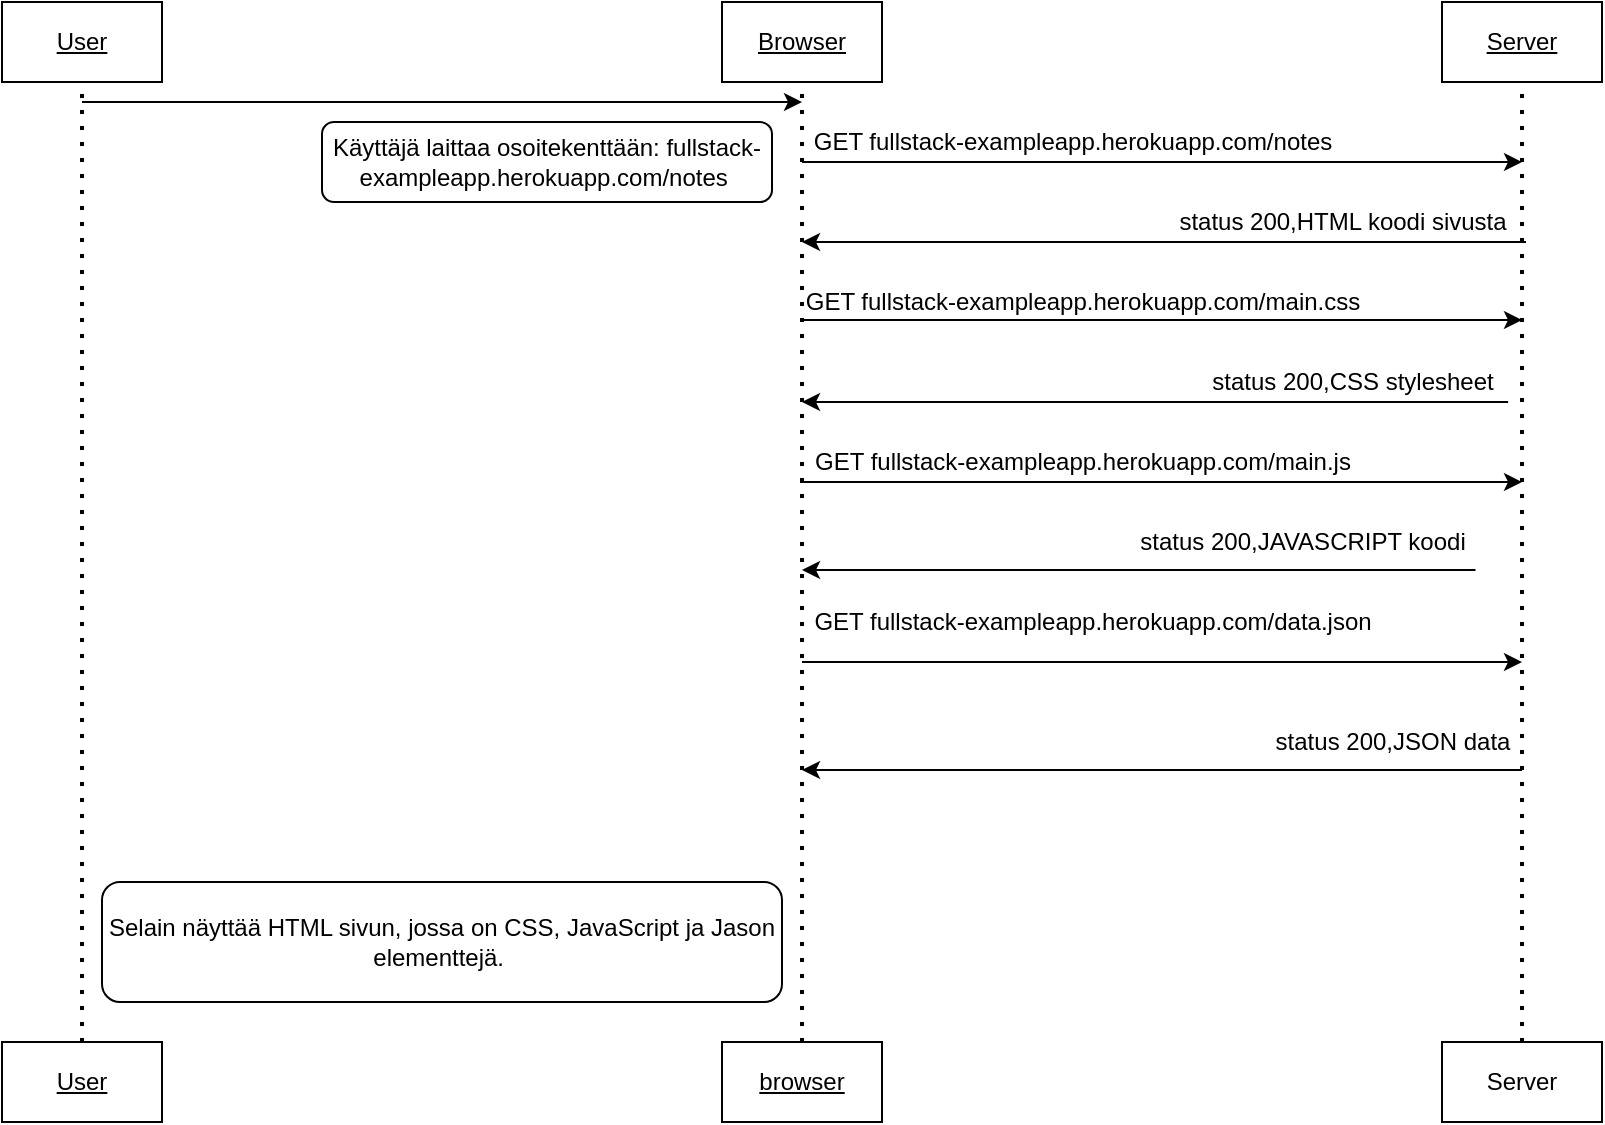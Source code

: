 <mxfile version="13.7.3" type="device"><diagram id="-N1jwQIxOoSoW8Y0FPxZ" name="Page-1"><mxGraphModel dx="1086" dy="577" grid="1" gridSize="10" guides="1" tooltips="1" connect="1" arrows="1" fold="1" page="1" pageScale="1" pageWidth="850" pageHeight="1100" math="0" shadow="0"><root><mxCell id="0"/><mxCell id="1" parent="0"/><mxCell id="JSX2kLnaL7vbXi6F4MDq-1" value="&lt;u&gt;User&lt;/u&gt;" style="rounded=0;whiteSpace=wrap;html=1;" parent="1" vertex="1"><mxGeometry x="40" width="80" height="40" as="geometry"/></mxCell><mxCell id="JSX2kLnaL7vbXi6F4MDq-2" value="&lt;u&gt;User&lt;/u&gt;" style="rounded=0;whiteSpace=wrap;html=1;" parent="1" vertex="1"><mxGeometry x="40" y="520" width="80" height="40" as="geometry"/></mxCell><mxCell id="JSX2kLnaL7vbXi6F4MDq-3" value="&lt;u&gt;Server&lt;/u&gt;" style="rounded=0;whiteSpace=wrap;html=1;" parent="1" vertex="1"><mxGeometry x="760" width="80" height="40" as="geometry"/></mxCell><mxCell id="JSX2kLnaL7vbXi6F4MDq-5" value="&lt;u&gt;Browser&lt;/u&gt;" style="rounded=0;whiteSpace=wrap;html=1;" parent="1" vertex="1"><mxGeometry x="400" width="80" height="40" as="geometry"/></mxCell><mxCell id="JSX2kLnaL7vbXi6F4MDq-6" value="&lt;u&gt;browser&lt;/u&gt;" style="rounded=0;whiteSpace=wrap;html=1;" parent="1" vertex="1"><mxGeometry x="400" y="520" width="80" height="40" as="geometry"/></mxCell><mxCell id="JSX2kLnaL7vbXi6F4MDq-8" value="Server" style="rounded=0;whiteSpace=wrap;html=1;" parent="1" vertex="1"><mxGeometry x="760" y="520" width="80" height="40" as="geometry"/></mxCell><mxCell id="JSX2kLnaL7vbXi6F4MDq-9" value="" style="endArrow=none;dashed=1;html=1;dashPattern=1 3;strokeWidth=2;entryX=0.5;entryY=1;entryDx=0;entryDy=0;exitX=0.5;exitY=0;exitDx=0;exitDy=0;" parent="1" source="JSX2kLnaL7vbXi6F4MDq-6" target="JSX2kLnaL7vbXi6F4MDq-5" edge="1"><mxGeometry width="50" height="50" relative="1" as="geometry"><mxPoint x="400" y="320" as="sourcePoint"/><mxPoint x="450" y="270" as="targetPoint"/></mxGeometry></mxCell><mxCell id="JSX2kLnaL7vbXi6F4MDq-10" value="" style="endArrow=none;dashed=1;html=1;dashPattern=1 3;strokeWidth=2;exitX=0.5;exitY=0;exitDx=0;exitDy=0;entryX=0.5;entryY=1;entryDx=0;entryDy=0;" parent="1" source="JSX2kLnaL7vbXi6F4MDq-2" target="JSX2kLnaL7vbXi6F4MDq-1" edge="1"><mxGeometry width="50" height="50" relative="1" as="geometry"><mxPoint x="400" y="320" as="sourcePoint"/><mxPoint x="450" y="270" as="targetPoint"/></mxGeometry></mxCell><mxCell id="JSX2kLnaL7vbXi6F4MDq-11" value="" style="endArrow=none;dashed=1;html=1;dashPattern=1 3;strokeWidth=2;entryX=0.5;entryY=1;entryDx=0;entryDy=0;exitX=0.5;exitY=0;exitDx=0;exitDy=0;" parent="1" source="JSX2kLnaL7vbXi6F4MDq-8" target="JSX2kLnaL7vbXi6F4MDq-3" edge="1"><mxGeometry width="50" height="50" relative="1" as="geometry"><mxPoint x="800" y="478" as="sourcePoint"/><mxPoint x="450" y="270" as="targetPoint"/></mxGeometry></mxCell><mxCell id="JSX2kLnaL7vbXi6F4MDq-12" value="" style="endArrow=classic;html=1;" parent="1" edge="1"><mxGeometry width="50" height="50" relative="1" as="geometry"><mxPoint x="80" y="50" as="sourcePoint"/><mxPoint x="440" y="50" as="targetPoint"/></mxGeometry></mxCell><mxCell id="JSX2kLnaL7vbXi6F4MDq-13" value="Käyttäjä laittaa osoitekenttään: fullstack-exampleapp.herokuapp.com/notes&amp;nbsp;" style="rounded=1;whiteSpace=wrap;html=1;" parent="1" vertex="1"><mxGeometry x="200" y="60" width="225" height="40" as="geometry"/></mxCell><mxCell id="JSX2kLnaL7vbXi6F4MDq-14" value="" style="endArrow=classic;html=1;exitX=0.988;exitY=1;exitDx=0;exitDy=0;exitPerimeter=0;" parent="1" source="JSX2kLnaL7vbXi6F4MDq-29" edge="1"><mxGeometry width="50" height="50" relative="1" as="geometry"><mxPoint x="800" y="260" as="sourcePoint"/><mxPoint x="440" y="200" as="targetPoint"/></mxGeometry></mxCell><mxCell id="JSX2kLnaL7vbXi6F4MDq-15" value="" style="endArrow=classic;html=1;" parent="1" edge="1"><mxGeometry width="50" height="50" relative="1" as="geometry"><mxPoint x="440" y="80" as="sourcePoint"/><mxPoint x="800" y="80" as="targetPoint"/></mxGeometry></mxCell><mxCell id="JSX2kLnaL7vbXi6F4MDq-16" value="" style="endArrow=classic;html=1;exitX=0.982;exitY=1.2;exitDx=0;exitDy=0;exitPerimeter=0;" parent="1" source="JSX2kLnaL7vbXi6F4MDq-30" edge="1"><mxGeometry width="50" height="50" relative="1" as="geometry"><mxPoint x="800" y="380" as="sourcePoint"/><mxPoint x="440" y="284" as="targetPoint"/></mxGeometry></mxCell><mxCell id="JSX2kLnaL7vbXi6F4MDq-17" value="" style="endArrow=classic;html=1;" parent="1" edge="1"><mxGeometry width="50" height="50" relative="1" as="geometry"><mxPoint x="439" y="240" as="sourcePoint"/><mxPoint x="800" y="240" as="targetPoint"/></mxGeometry></mxCell><mxCell id="JSX2kLnaL7vbXi6F4MDq-18" value="" style="endArrow=classic;html=1;" parent="1" edge="1"><mxGeometry width="50" height="50" relative="1" as="geometry"><mxPoint x="440" y="330" as="sourcePoint"/><mxPoint x="800" y="330" as="targetPoint"/></mxGeometry></mxCell><mxCell id="JSX2kLnaL7vbXi6F4MDq-19" value="" style="endArrow=classic;html=1;" parent="1" edge="1"><mxGeometry width="50" height="50" relative="1" as="geometry"><mxPoint x="800" y="384" as="sourcePoint"/><mxPoint x="440" y="384" as="targetPoint"/></mxGeometry></mxCell><mxCell id="JSX2kLnaL7vbXi6F4MDq-20" value="" style="endArrow=classic;html=1;" parent="1" edge="1"><mxGeometry width="50" height="50" relative="1" as="geometry"><mxPoint x="802" y="120" as="sourcePoint"/><mxPoint x="440" y="120" as="targetPoint"/></mxGeometry></mxCell><mxCell id="JSX2kLnaL7vbXi6F4MDq-21" value="" style="endArrow=classic;html=1;" parent="1" edge="1"><mxGeometry width="50" height="50" relative="1" as="geometry"><mxPoint x="440" y="159" as="sourcePoint"/><mxPoint x="800" y="159" as="targetPoint"/></mxGeometry></mxCell><mxCell id="JSX2kLnaL7vbXi6F4MDq-22" value="GET fullstack-exampleapp.herokuapp.com/notes" style="text;html=1;align=center;verticalAlign=middle;resizable=0;points=[];autosize=1;" parent="1" vertex="1"><mxGeometry x="440" y="60" width="270" height="20" as="geometry"/></mxCell><mxCell id="JSX2kLnaL7vbXi6F4MDq-23" value="status 200,HTML koodi sivusta" style="text;html=1;align=center;verticalAlign=middle;resizable=0;points=[];autosize=1;" parent="1" vertex="1"><mxGeometry x="620" y="100" width="180" height="20" as="geometry"/></mxCell><mxCell id="JSX2kLnaL7vbXi6F4MDq-26" value="GET fullstack-exampleapp.herokuapp.com/main.js" style="text;html=1;align=center;verticalAlign=middle;resizable=0;points=[];autosize=1;" parent="1" vertex="1"><mxGeometry x="440" y="220" width="280" height="20" as="geometry"/></mxCell><mxCell id="JSX2kLnaL7vbXi6F4MDq-27" value="GET fullstack-exampleapp.herokuapp.com/main.css" style="text;html=1;align=center;verticalAlign=middle;resizable=0;points=[];autosize=1;" parent="1" vertex="1"><mxGeometry x="435" y="140" width="290" height="20" as="geometry"/></mxCell><mxCell id="JSX2kLnaL7vbXi6F4MDq-28" value="GET fullstack-exampleapp.herokuapp.com/data.json" style="text;html=1;align=center;verticalAlign=middle;resizable=0;points=[];autosize=1;" parent="1" vertex="1"><mxGeometry x="440" y="300" width="290" height="20" as="geometry"/></mxCell><mxCell id="JSX2kLnaL7vbXi6F4MDq-29" value="status 200,CSS stylesheet" style="text;html=1;align=center;verticalAlign=middle;resizable=0;points=[];autosize=1;" parent="1" vertex="1"><mxGeometry x="635" y="180" width="160" height="20" as="geometry"/></mxCell><mxCell id="JSX2kLnaL7vbXi6F4MDq-30" value="status 200,JAVASCRIPT koodi" style="text;html=1;align=center;verticalAlign=middle;resizable=0;points=[];autosize=1;" parent="1" vertex="1"><mxGeometry x="600" y="260" width="180" height="20" as="geometry"/></mxCell><mxCell id="JSX2kLnaL7vbXi6F4MDq-31" value="status 200,JSON data" style="text;html=1;align=center;verticalAlign=middle;resizable=0;points=[];autosize=1;" parent="1" vertex="1"><mxGeometry x="670" y="360" width="130" height="20" as="geometry"/></mxCell><mxCell id="JSX2kLnaL7vbXi6F4MDq-34" value="Selain näyttää HTML sivun, jossa on CSS, JavaScript ja Jason elementtejä.&amp;nbsp;" style="rounded=1;whiteSpace=wrap;html=1;" parent="1" vertex="1"><mxGeometry x="90" y="440" width="340" height="60" as="geometry"/></mxCell></root></mxGraphModel></diagram></mxfile>